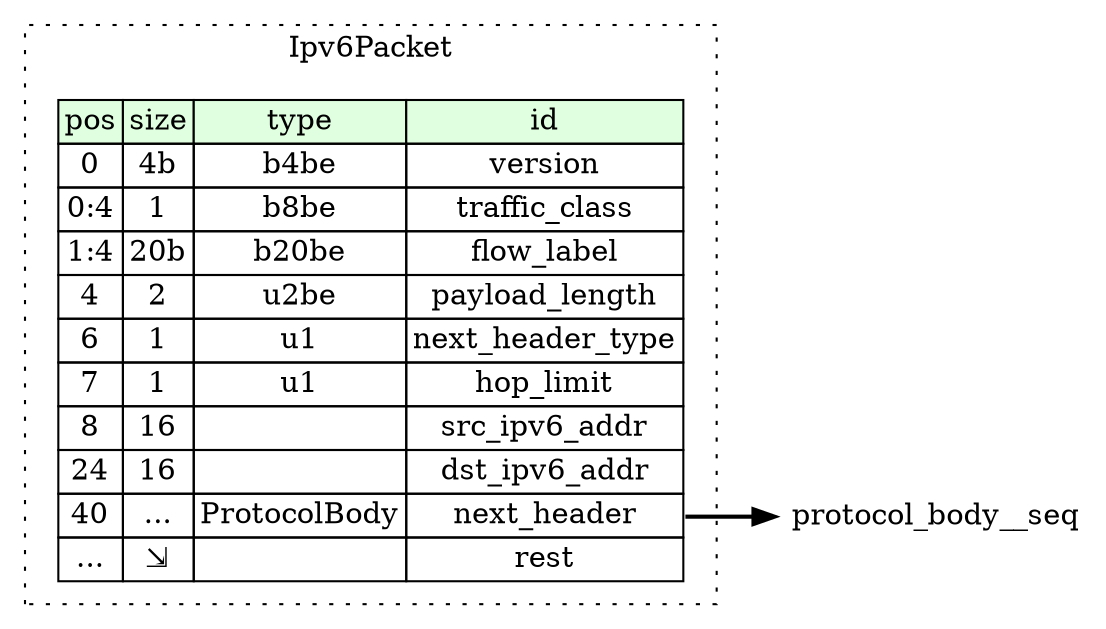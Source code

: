 digraph {
	rankdir=LR;
	node [shape=plaintext];
	subgraph cluster__ipv6_packet {
		label="Ipv6Packet";
		graph[style=dotted];

		ipv6_packet__seq [label=<<TABLE BORDER="0" CELLBORDER="1" CELLSPACING="0">
			<TR><TD BGCOLOR="#E0FFE0">pos</TD><TD BGCOLOR="#E0FFE0">size</TD><TD BGCOLOR="#E0FFE0">type</TD><TD BGCOLOR="#E0FFE0">id</TD></TR>
			<TR><TD PORT="version_pos">0</TD><TD PORT="version_size">4b</TD><TD>b4be</TD><TD PORT="version_type">version</TD></TR>
			<TR><TD PORT="traffic_class_pos">0:4</TD><TD PORT="traffic_class_size">1</TD><TD>b8be</TD><TD PORT="traffic_class_type">traffic_class</TD></TR>
			<TR><TD PORT="flow_label_pos">1:4</TD><TD PORT="flow_label_size">20b</TD><TD>b20be</TD><TD PORT="flow_label_type">flow_label</TD></TR>
			<TR><TD PORT="payload_length_pos">4</TD><TD PORT="payload_length_size">2</TD><TD>u2be</TD><TD PORT="payload_length_type">payload_length</TD></TR>
			<TR><TD PORT="next_header_type_pos">6</TD><TD PORT="next_header_type_size">1</TD><TD>u1</TD><TD PORT="next_header_type_type">next_header_type</TD></TR>
			<TR><TD PORT="hop_limit_pos">7</TD><TD PORT="hop_limit_size">1</TD><TD>u1</TD><TD PORT="hop_limit_type">hop_limit</TD></TR>
			<TR><TD PORT="src_ipv6_addr_pos">8</TD><TD PORT="src_ipv6_addr_size">16</TD><TD></TD><TD PORT="src_ipv6_addr_type">src_ipv6_addr</TD></TR>
			<TR><TD PORT="dst_ipv6_addr_pos">24</TD><TD PORT="dst_ipv6_addr_size">16</TD><TD></TD><TD PORT="dst_ipv6_addr_type">dst_ipv6_addr</TD></TR>
			<TR><TD PORT="next_header_pos">40</TD><TD PORT="next_header_size">...</TD><TD>ProtocolBody</TD><TD PORT="next_header_type">next_header</TD></TR>
			<TR><TD PORT="rest_pos">...</TD><TD PORT="rest_size">⇲</TD><TD></TD><TD PORT="rest_type">rest</TD></TR>
		</TABLE>>];
	}
	ipv6_packet__seq:next_header_type -> protocol_body__seq [style=bold];
}
